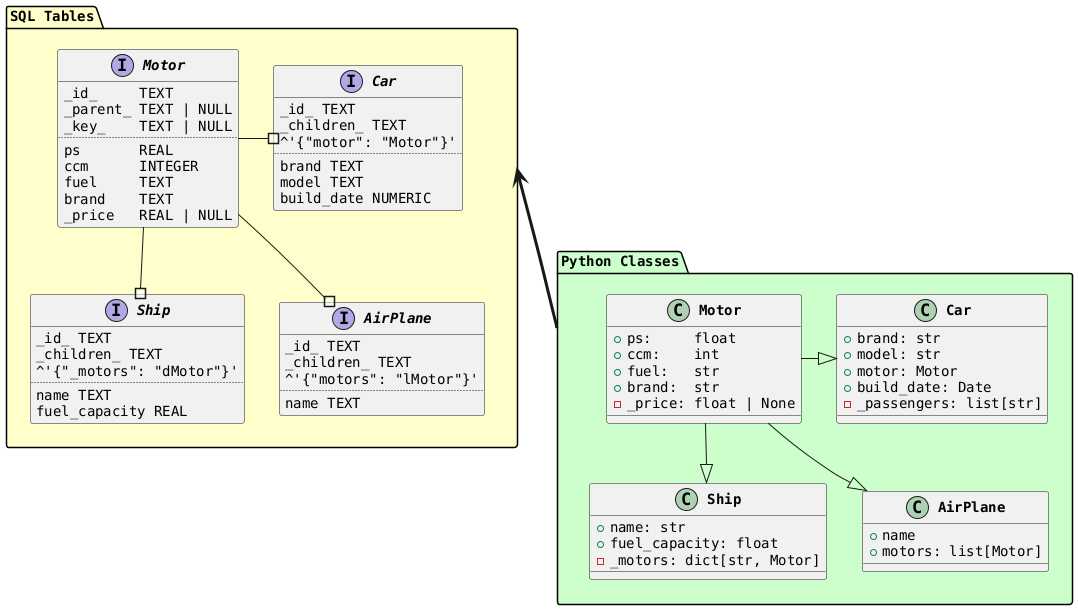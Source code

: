 @startuml conversion_example

skinparam {
    DefaultFontName monospaced
    BackgroundColor #ffffff80
    ClassStereotypeFontStyle bold
    ClassFontStyle bold
    TitleFontSize 16
}

package "Python Classes" as Python #cfc {
    class Car {
        + brand: str
        + model: str
        + motor: Motor
        + build_date: Date
        - _passengers: list[str]
    }

    class Ship {
        + name: str
        + fuel_capacity: float
        - _motors: dict[str, Motor]
    }

    class AirPlane {
        + name
        + motors: list[Motor]
    }

    class Motor {
        + ps:     float
        + ccm:    int
        + fuel:   str
        + brand:  str
        - _price: float | None
    }

    Motor -right-|> Car
    Motor --|> Ship
    Motor --|> AirPlane
}

package "SQL Tables" as SQL #ffc {
    interface "Car" as TCar {
        _id_ TEXT
        _children_ TEXT
            ^'{"motor": "Motor"}'
        ..
        brand TEXT
        model TEXT
        build_date NUMERIC
    }

    interface "Ship" as TShip {
        _id_ TEXT
        _children_ TEXT
            ^'{"_motors": "dMotor"}'
        ..
        name TEXT
        fuel_capacity REAL
    }

    interface "AirPlane" as TAirPlane {
        _id_ TEXT
        _children_ TEXT
            ^'{"motors": "lMotor"}'
        ..
        name TEXT
    }

    interface "Motor" as TMotor {
        _id_     TEXT
        _parent_ TEXT | NULL
        _key_    TEXT | NULL
        ..
        ps       REAL
        ccm      INTEGER
        fuel     TEXT
        brand    TEXT
        _price   REAL | NULL
    }

    TMotor -right-# TCar
    TMotor --# TShip
    TMotor --# TAirPlane
}

Python -[thickness=3]up-> SQL

@enduml
